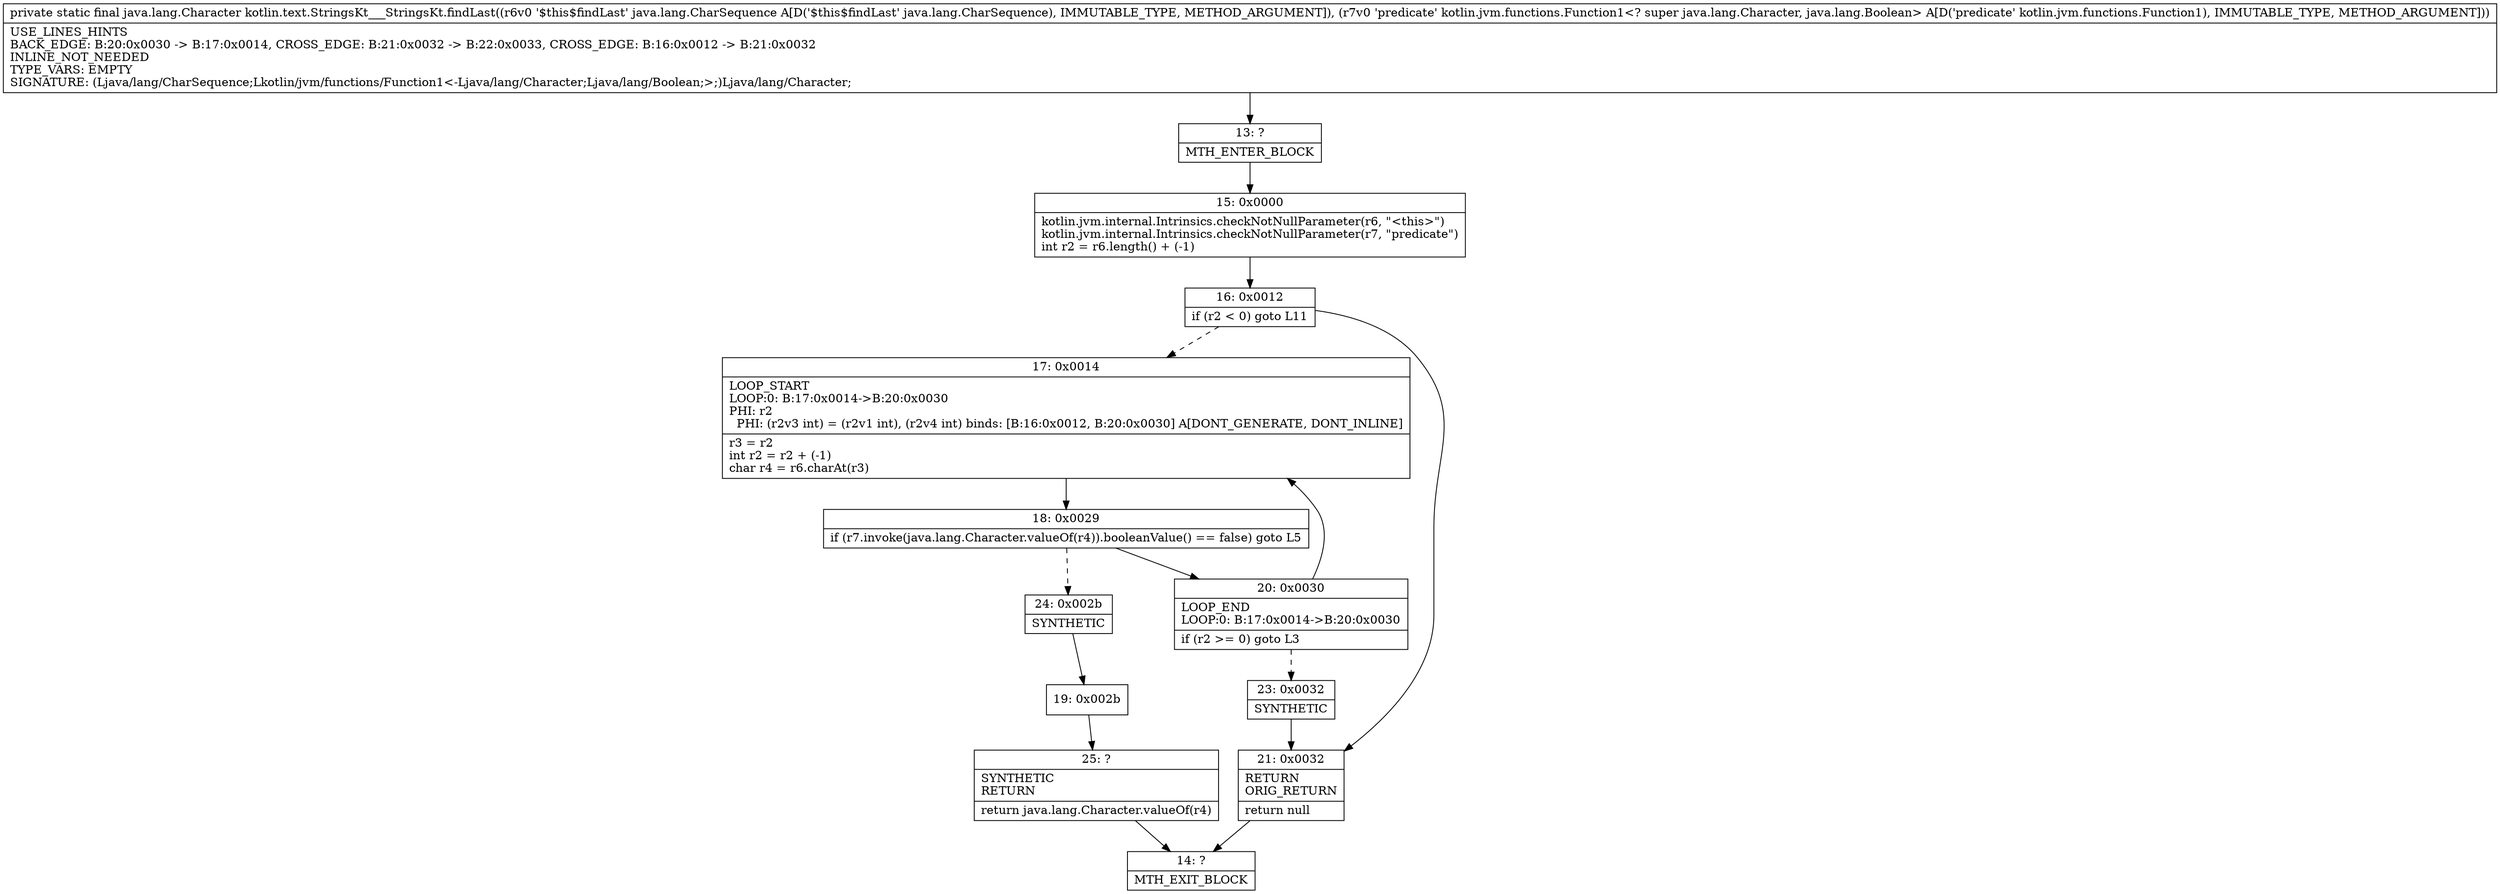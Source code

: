 digraph "CFG forkotlin.text.StringsKt___StringsKt.findLast(Ljava\/lang\/CharSequence;Lkotlin\/jvm\/functions\/Function1;)Ljava\/lang\/Character;" {
Node_13 [shape=record,label="{13\:\ ?|MTH_ENTER_BLOCK\l}"];
Node_15 [shape=record,label="{15\:\ 0x0000|kotlin.jvm.internal.Intrinsics.checkNotNullParameter(r6, \"\<this\>\")\lkotlin.jvm.internal.Intrinsics.checkNotNullParameter(r7, \"predicate\")\lint r2 = r6.length() + (\-1)\l}"];
Node_16 [shape=record,label="{16\:\ 0x0012|if (r2 \< 0) goto L11\l}"];
Node_17 [shape=record,label="{17\:\ 0x0014|LOOP_START\lLOOP:0: B:17:0x0014\-\>B:20:0x0030\lPHI: r2 \l  PHI: (r2v3 int) = (r2v1 int), (r2v4 int) binds: [B:16:0x0012, B:20:0x0030] A[DONT_GENERATE, DONT_INLINE]\l|r3 = r2\lint r2 = r2 + (\-1)\lchar r4 = r6.charAt(r3)\l}"];
Node_18 [shape=record,label="{18\:\ 0x0029|if (r7.invoke(java.lang.Character.valueOf(r4)).booleanValue() == false) goto L5\l}"];
Node_20 [shape=record,label="{20\:\ 0x0030|LOOP_END\lLOOP:0: B:17:0x0014\-\>B:20:0x0030\l|if (r2 \>= 0) goto L3\l}"];
Node_23 [shape=record,label="{23\:\ 0x0032|SYNTHETIC\l}"];
Node_24 [shape=record,label="{24\:\ 0x002b|SYNTHETIC\l}"];
Node_19 [shape=record,label="{19\:\ 0x002b}"];
Node_25 [shape=record,label="{25\:\ ?|SYNTHETIC\lRETURN\l|return java.lang.Character.valueOf(r4)\l}"];
Node_14 [shape=record,label="{14\:\ ?|MTH_EXIT_BLOCK\l}"];
Node_21 [shape=record,label="{21\:\ 0x0032|RETURN\lORIG_RETURN\l|return null\l}"];
MethodNode[shape=record,label="{private static final java.lang.Character kotlin.text.StringsKt___StringsKt.findLast((r6v0 '$this$findLast' java.lang.CharSequence A[D('$this$findLast' java.lang.CharSequence), IMMUTABLE_TYPE, METHOD_ARGUMENT]), (r7v0 'predicate' kotlin.jvm.functions.Function1\<? super java.lang.Character, java.lang.Boolean\> A[D('predicate' kotlin.jvm.functions.Function1), IMMUTABLE_TYPE, METHOD_ARGUMENT]))  | USE_LINES_HINTS\lBACK_EDGE: B:20:0x0030 \-\> B:17:0x0014, CROSS_EDGE: B:21:0x0032 \-\> B:22:0x0033, CROSS_EDGE: B:16:0x0012 \-\> B:21:0x0032\lINLINE_NOT_NEEDED\lTYPE_VARS: EMPTY\lSIGNATURE: (Ljava\/lang\/CharSequence;Lkotlin\/jvm\/functions\/Function1\<\-Ljava\/lang\/Character;Ljava\/lang\/Boolean;\>;)Ljava\/lang\/Character;\l}"];
MethodNode -> Node_13;Node_13 -> Node_15;
Node_15 -> Node_16;
Node_16 -> Node_17[style=dashed];
Node_16 -> Node_21;
Node_17 -> Node_18;
Node_18 -> Node_20;
Node_18 -> Node_24[style=dashed];
Node_20 -> Node_17;
Node_20 -> Node_23[style=dashed];
Node_23 -> Node_21;
Node_24 -> Node_19;
Node_19 -> Node_25;
Node_25 -> Node_14;
Node_21 -> Node_14;
}

